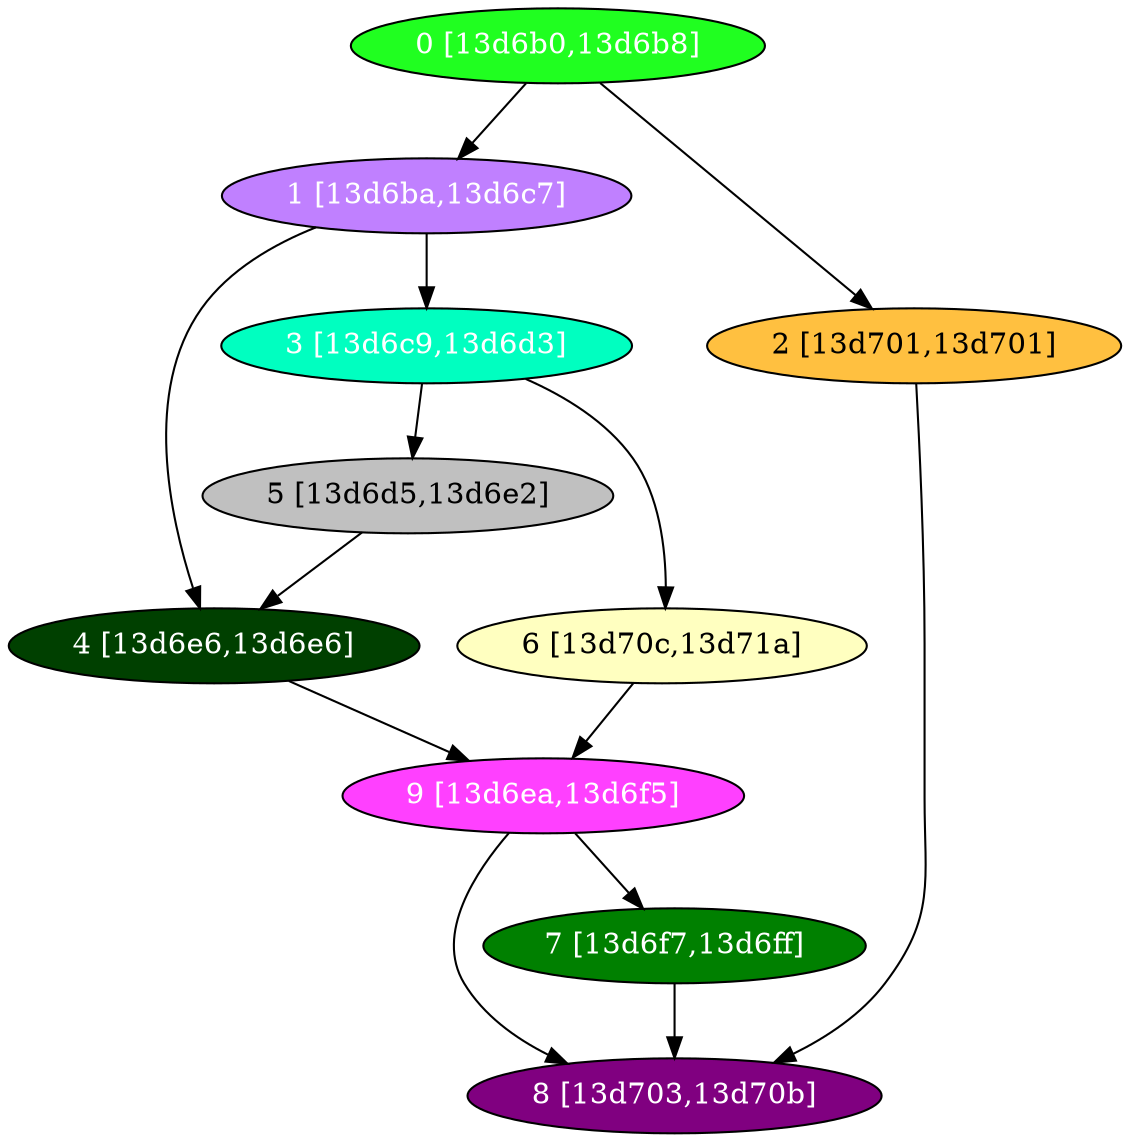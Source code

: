 diGraph libnss3{
	libnss3_0  [style=filled fillcolor="#20FF20" fontcolor="#ffffff" shape=oval label="0 [13d6b0,13d6b8]"]
	libnss3_1  [style=filled fillcolor="#C080FF" fontcolor="#ffffff" shape=oval label="1 [13d6ba,13d6c7]"]
	libnss3_2  [style=filled fillcolor="#FFC040" fontcolor="#000000" shape=oval label="2 [13d701,13d701]"]
	libnss3_3  [style=filled fillcolor="#00FFC0" fontcolor="#ffffff" shape=oval label="3 [13d6c9,13d6d3]"]
	libnss3_4  [style=filled fillcolor="#004000" fontcolor="#ffffff" shape=oval label="4 [13d6e6,13d6e6]"]
	libnss3_5  [style=filled fillcolor="#C0C0C0" fontcolor="#000000" shape=oval label="5 [13d6d5,13d6e2]"]
	libnss3_6  [style=filled fillcolor="#FFFFC0" fontcolor="#000000" shape=oval label="6 [13d70c,13d71a]"]
	libnss3_7  [style=filled fillcolor="#008000" fontcolor="#ffffff" shape=oval label="7 [13d6f7,13d6ff]"]
	libnss3_8  [style=filled fillcolor="#800080" fontcolor="#ffffff" shape=oval label="8 [13d703,13d70b]"]
	libnss3_9  [style=filled fillcolor="#FF40FF" fontcolor="#ffffff" shape=oval label="9 [13d6ea,13d6f5]"]

	libnss3_0 -> libnss3_1
	libnss3_0 -> libnss3_2
	libnss3_1 -> libnss3_3
	libnss3_1 -> libnss3_4
	libnss3_2 -> libnss3_8
	libnss3_3 -> libnss3_5
	libnss3_3 -> libnss3_6
	libnss3_4 -> libnss3_9
	libnss3_5 -> libnss3_4
	libnss3_6 -> libnss3_9
	libnss3_7 -> libnss3_8
	libnss3_9 -> libnss3_7
	libnss3_9 -> libnss3_8
}
